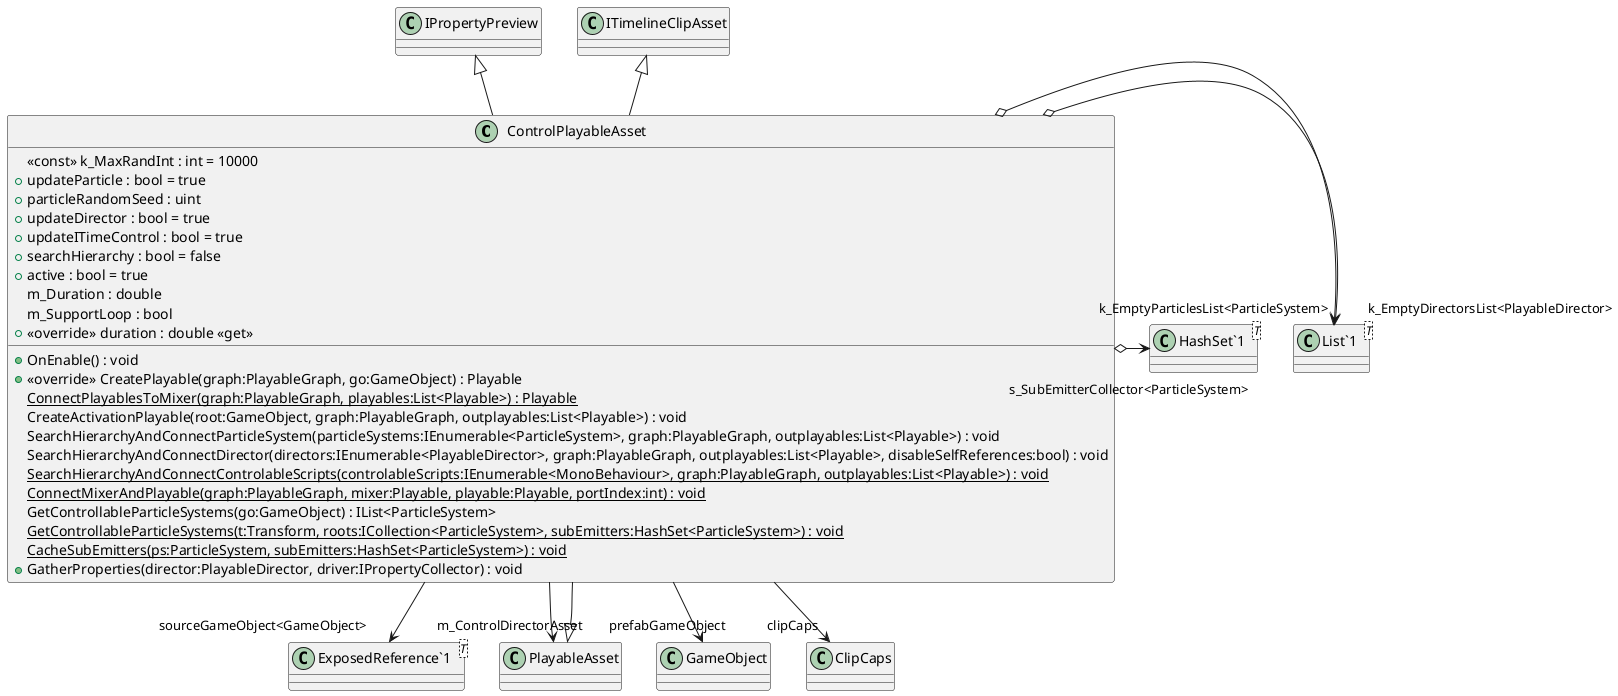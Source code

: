 @startuml
class ControlPlayableAsset {
    <<const>> k_MaxRandInt : int = 10000
    + updateParticle : bool = true
    + particleRandomSeed : uint
    + updateDirector : bool = true
    + updateITimeControl : bool = true
    + searchHierarchy : bool = false
    + active : bool = true
    m_Duration : double
    m_SupportLoop : bool
    + OnEnable() : void
    + <<override>> duration : double <<get>>
    + <<override>> CreatePlayable(graph:PlayableGraph, go:GameObject) : Playable
    {static} ConnectPlayablesToMixer(graph:PlayableGraph, playables:List<Playable>) : Playable
    CreateActivationPlayable(root:GameObject, graph:PlayableGraph, outplayables:List<Playable>) : void
    SearchHierarchyAndConnectParticleSystem(particleSystems:IEnumerable<ParticleSystem>, graph:PlayableGraph, outplayables:List<Playable>) : void
    SearchHierarchyAndConnectDirector(directors:IEnumerable<PlayableDirector>, graph:PlayableGraph, outplayables:List<Playable>, disableSelfReferences:bool) : void
    {static} SearchHierarchyAndConnectControlableScripts(controlableScripts:IEnumerable<MonoBehaviour>, graph:PlayableGraph, outplayables:List<Playable>) : void
    {static} ConnectMixerAndPlayable(graph:PlayableGraph, mixer:Playable, playable:Playable, portIndex:int) : void
    GetControllableParticleSystems(go:GameObject) : IList<ParticleSystem>
    {static} GetControllableParticleSystems(t:Transform, roots:ICollection<ParticleSystem>, subEmitters:HashSet<ParticleSystem>) : void
    {static} CacheSubEmitters(ps:ParticleSystem, subEmitters:HashSet<ParticleSystem>) : void
    + GatherProperties(director:PlayableDirector, driver:IPropertyCollector) : void
}
class "List`1"<T> {
}
class "HashSet`1"<T> {
}
class "ExposedReference`1"<T> {
}
PlayableAsset <|-- ControlPlayableAsset
IPropertyPreview <|-- ControlPlayableAsset
ITimelineClipAsset <|-- ControlPlayableAsset
ControlPlayableAsset o-> "k_EmptyDirectorsList<PlayableDirector>" "List`1"
ControlPlayableAsset o-> "k_EmptyParticlesList<ParticleSystem>" "List`1"
ControlPlayableAsset o-> "s_SubEmitterCollector<ParticleSystem>" "HashSet`1"
ControlPlayableAsset --> "sourceGameObject<GameObject>" "ExposedReference`1"
ControlPlayableAsset --> "prefabGameObject" GameObject
ControlPlayableAsset --> "m_ControlDirectorAsset" PlayableAsset
ControlPlayableAsset --> "clipCaps" ClipCaps
@enduml
